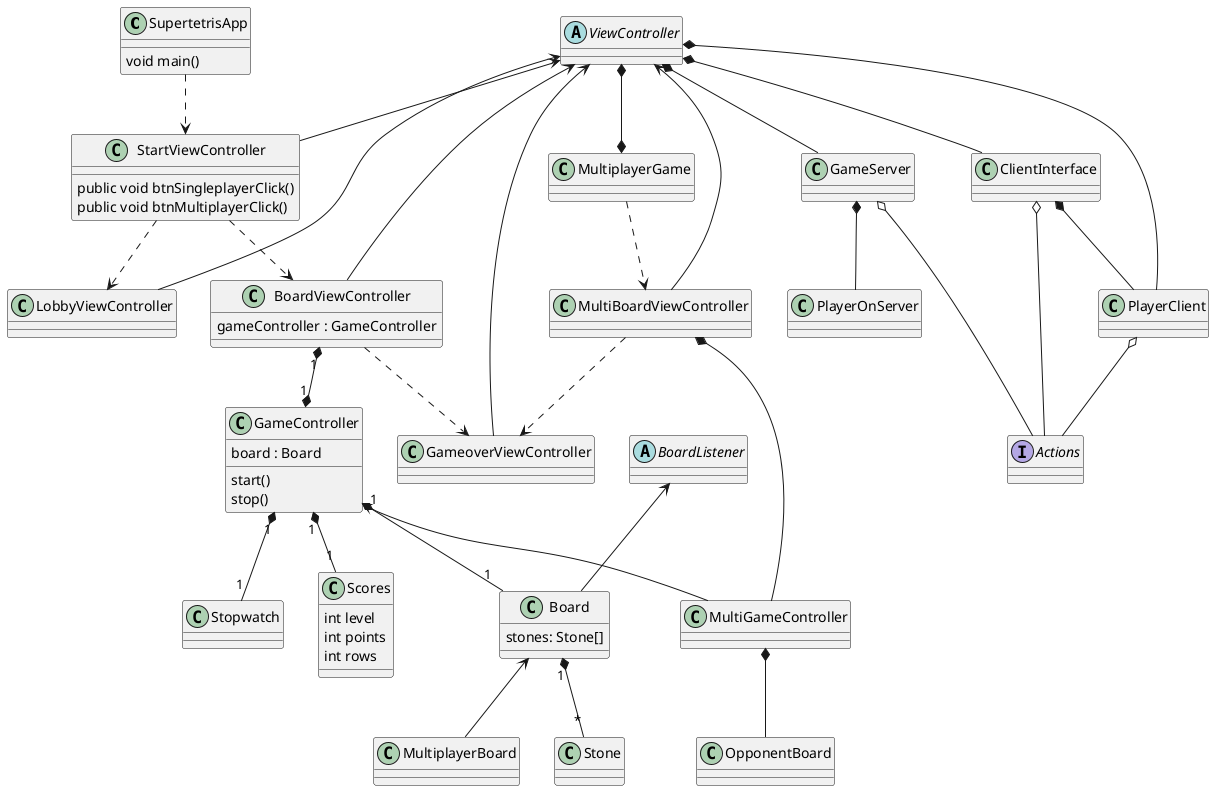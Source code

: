 @startuml
skinparam classAttributeIconSize 0

SupertetrisApp ..> StartViewController
StartViewController ..> BoardViewController
StartViewController ..> LobbyViewController
BoardViewController "1" *--* "1" GameController
GameController "1" *-- "1" Board
GameController "1" *-- "1" Stopwatch
GameController "1" *-- "1" Scores
BoardListener <-- Board
Board "1" *-- "*" Stone
GameController <-- MultiGameController
Board <-- MultiplayerBoard
BoardViewController ..> GameoverViewController
MultiBoardViewController ..> GameoverViewController
MultiBoardViewController *-- MultiGameController
MultiGameController *-- OpponentBoard
MultiplayerGame ..> MultiBoardViewController

ViewController <-- StartViewController
ViewController <-- BoardViewController
ViewController <-- MultiBoardViewController
ViewController <-- LobbyViewController
ViewController <-- GameoverViewController

ViewController *-- GameServer
ViewController *-- PlayerClient
ViewController *-- ClientInterface
ViewController *--* MultiplayerGame

ClientInterface *-- PlayerClient
ClientInterface o-- Actions
GameServer o-- Actions
PlayerClient o-- Actions

GameServer *-- PlayerOnServer

class SupertetrisApp {
    void main()
}

abstract class ViewController {
}

abstract class BoardListener {
}

class StartViewController {
    public void btnSingleplayerClick()
    public void btnMultiplayerClick()
}

class BoardViewController {
    gameController : GameController
}

class MultiBoardViewController {
}

class GameController {
    board : Board
    start()
    stop()
}

class OpponentBoard {
}

class ClientInterface {
}

interface Actions {
}

class Board {
    stones: Stone[]
}

class Stone {
}

class Scores {
    int level
    int points
    int rows
}

@enduml